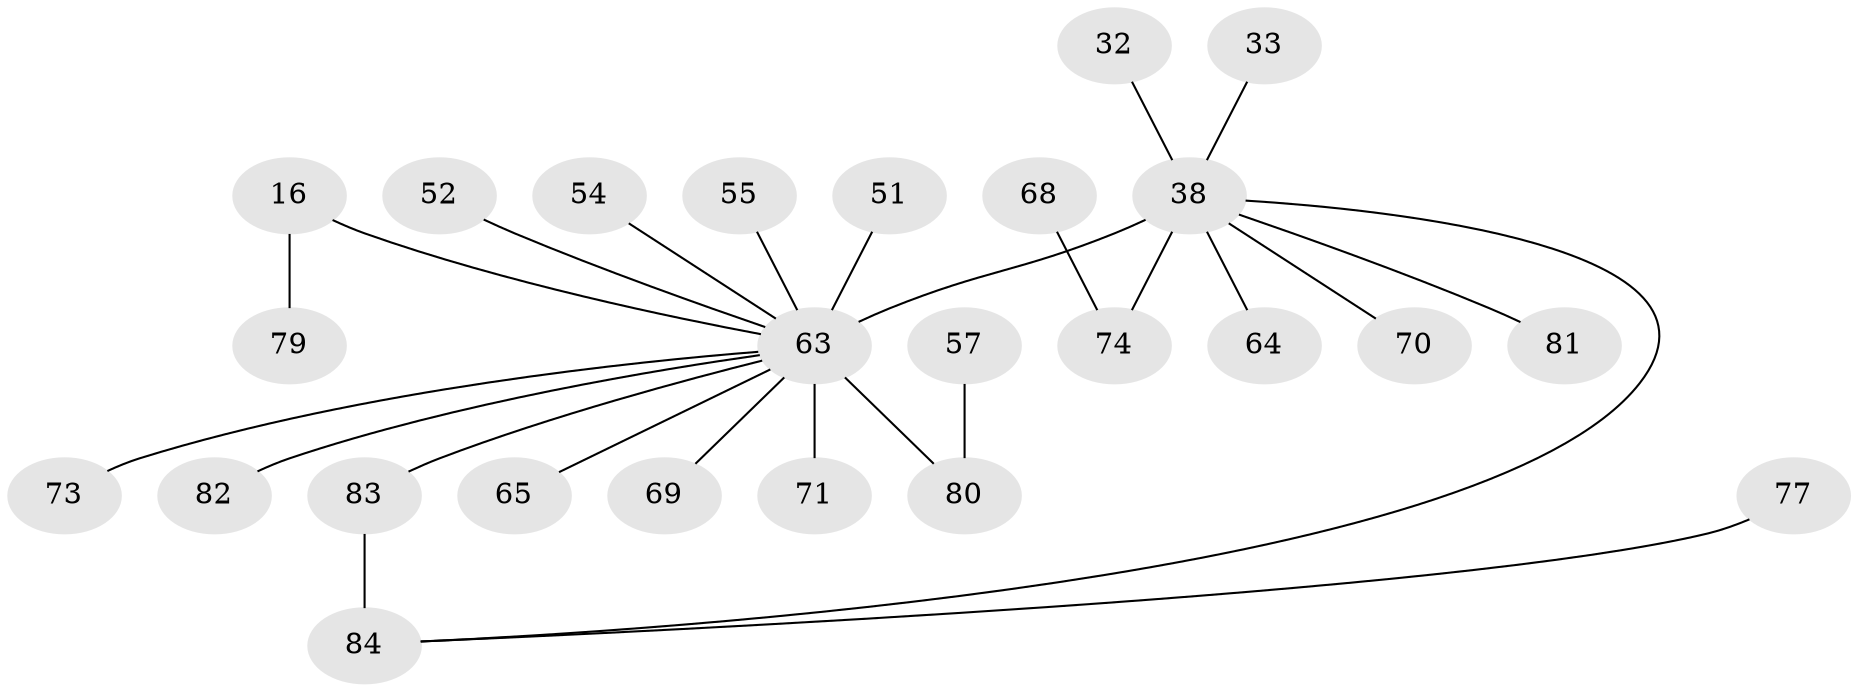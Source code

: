 // original degree distribution, {5: 0.047619047619047616, 8: 0.03571428571428571, 4: 0.03571428571428571, 10: 0.011904761904761904, 7: 0.023809523809523808, 6: 0.05952380952380952, 13: 0.011904761904761904, 9: 0.011904761904761904, 3: 0.08333333333333333, 1: 0.5595238095238095, 2: 0.11904761904761904}
// Generated by graph-tools (version 1.1) at 2025/58/03/04/25 21:58:15]
// undirected, 25 vertices, 25 edges
graph export_dot {
graph [start="1"]
  node [color=gray90,style=filled];
  16 [super="+15"];
  32 [super="+27"];
  33;
  38 [super="+37+19+34+21"];
  51;
  52 [super="+25"];
  54;
  55;
  57;
  63 [super="+26+20+31+42+14+24+35+43+49"];
  64 [super="+56"];
  65;
  68;
  69 [super="+48"];
  70;
  71 [super="+30"];
  73;
  74 [super="+58"];
  77;
  79 [super="+75"];
  80 [super="+29+66+78+3"];
  81;
  82 [super="+46"];
  83 [super="+50"];
  84 [super="+67+72+76"];
  16 -- 79;
  16 -- 63 [weight=4];
  32 -- 38;
  33 -- 38;
  38 -- 81;
  38 -- 63 [weight=8];
  38 -- 84 [weight=2];
  38 -- 64;
  38 -- 70;
  38 -- 74 [weight=4];
  51 -- 63;
  52 -- 63;
  54 -- 63;
  55 -- 63;
  57 -- 80;
  63 -- 69;
  63 -- 71;
  63 -- 80 [weight=8];
  63 -- 65;
  63 -- 73;
  63 -- 82;
  63 -- 83 [weight=2];
  68 -- 74;
  77 -- 84;
  83 -- 84 [weight=4];
}
